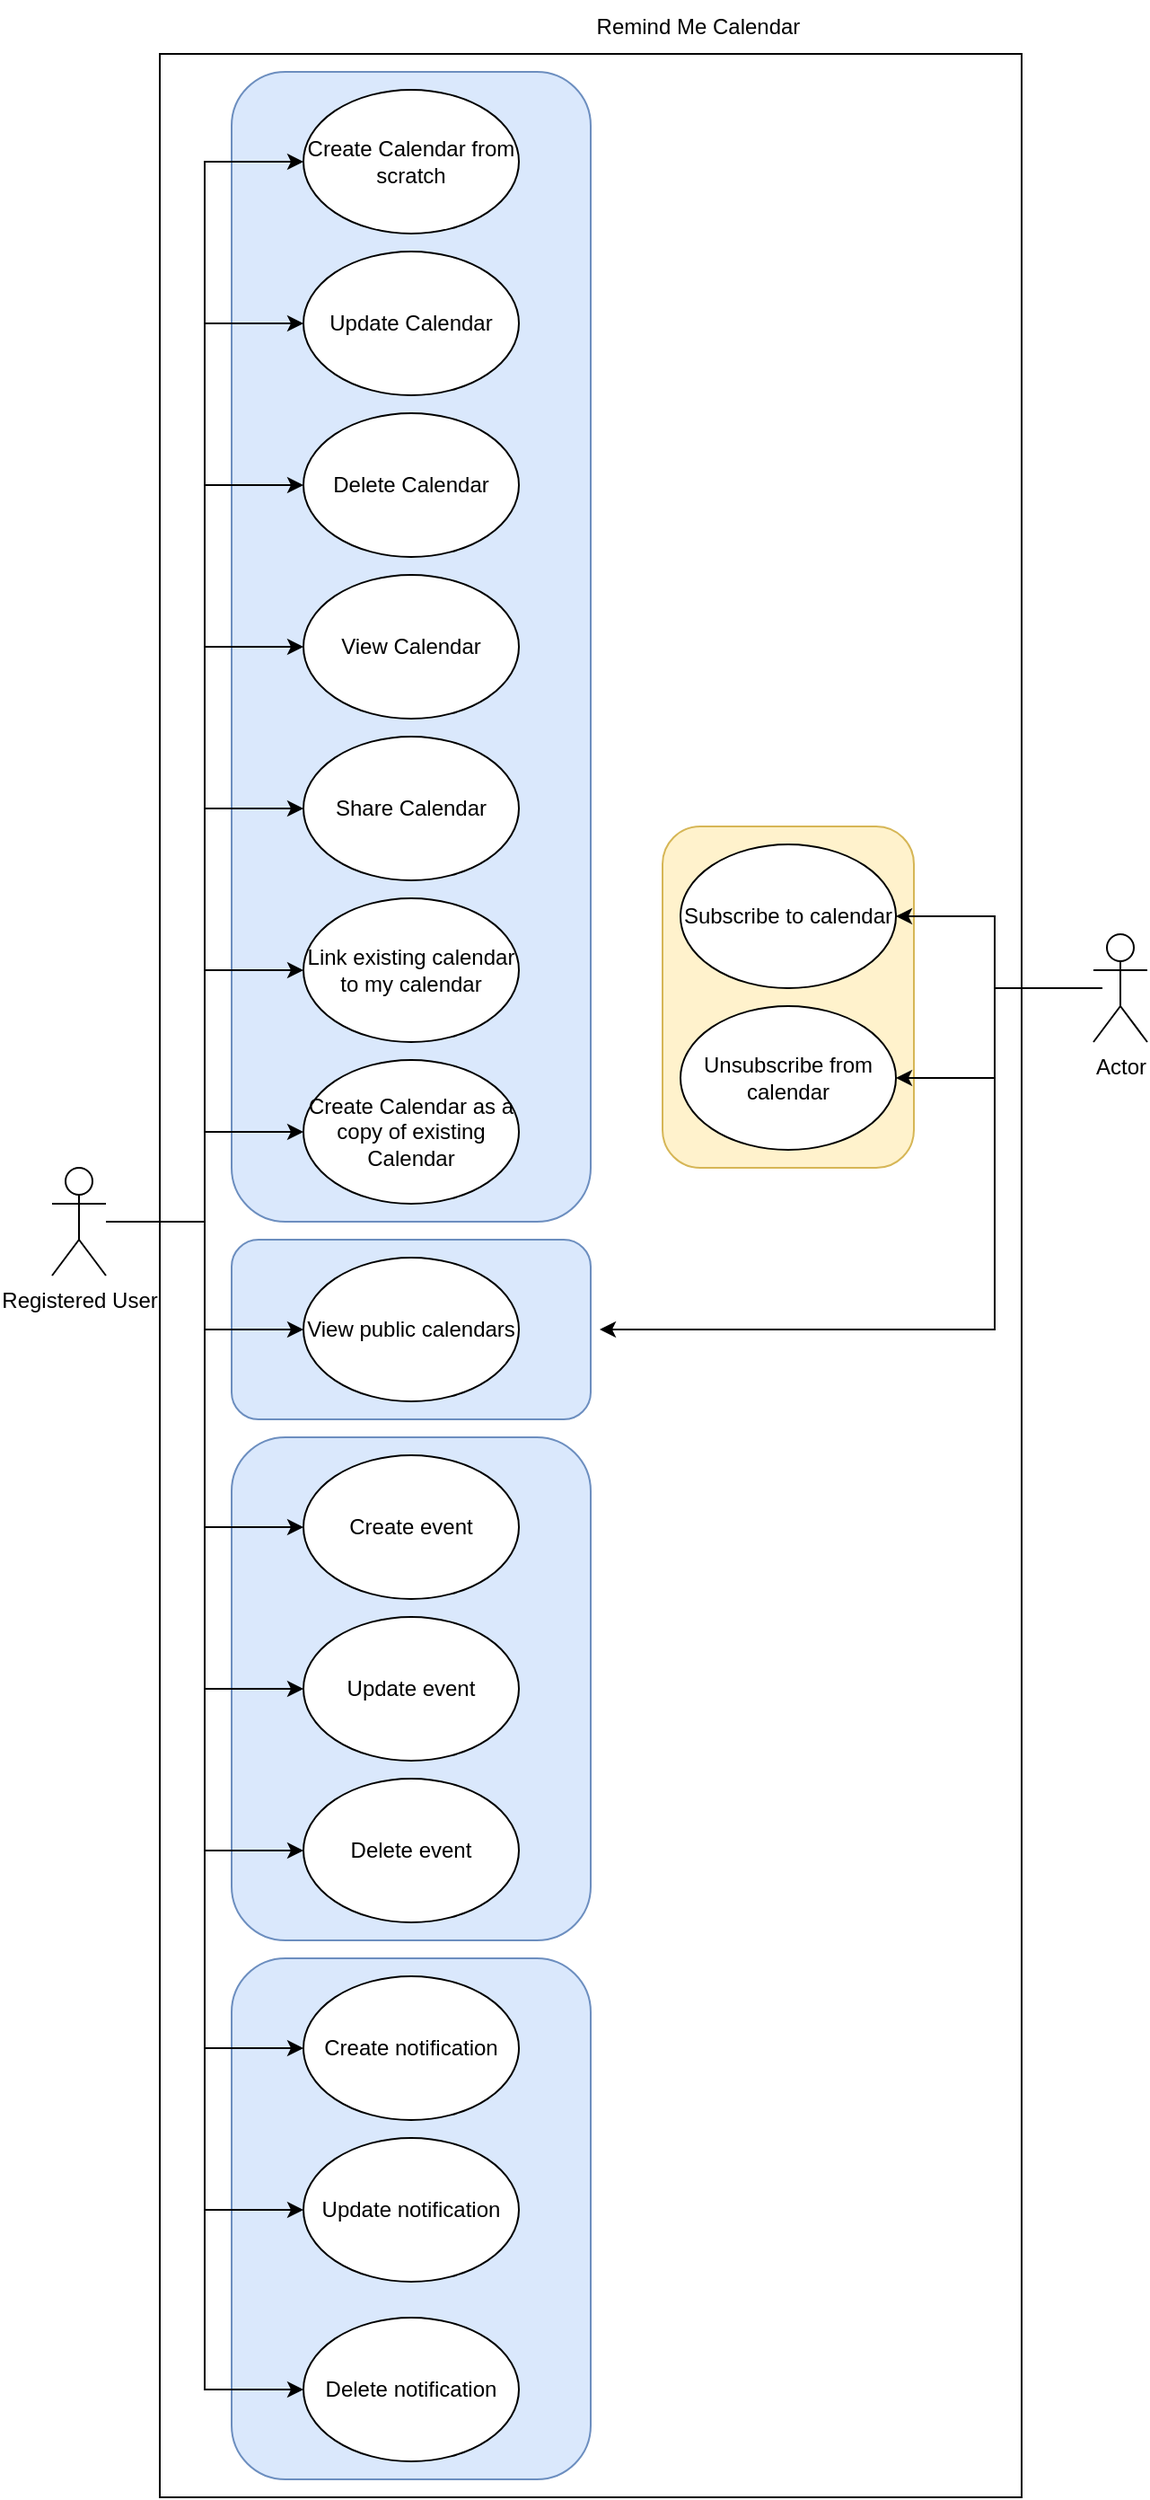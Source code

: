 <mxfile version="20.7.4" type="github">
  <diagram id="rSJqBxvcBPSL3Lh4VXUc" name="Page-2">
    <mxGraphModel dx="2765" dy="1400" grid="1" gridSize="10" guides="1" tooltips="1" connect="1" arrows="1" fold="1" page="1" pageScale="1" pageWidth="850" pageHeight="1100" math="0" shadow="0">
      <root>
        <mxCell id="0" />
        <mxCell id="1" parent="0" />
        <mxCell id="6eGLcS4XTHm3lah-e7F4-3" value="" style="rounded=0;whiteSpace=wrap;html=1;" parent="1" vertex="1">
          <mxGeometry x="200" y="70" width="480" height="1360" as="geometry" />
        </mxCell>
        <mxCell id="vfDe8AINpyvwEbKop3Sz-27" value="" style="rounded=1;whiteSpace=wrap;html=1;fillColor=#dae8fc;strokeColor=#6c8ebf;" vertex="1" parent="1">
          <mxGeometry x="240" y="730" width="200" height="100" as="geometry" />
        </mxCell>
        <mxCell id="vfDe8AINpyvwEbKop3Sz-25" value="" style="rounded=1;whiteSpace=wrap;html=1;fillColor=#fff2cc;strokeColor=#d6b656;" vertex="1" parent="1">
          <mxGeometry x="480" y="500" width="140" height="190" as="geometry" />
        </mxCell>
        <mxCell id="vfDe8AINpyvwEbKop3Sz-24" value="" style="rounded=1;whiteSpace=wrap;html=1;fillColor=#dae8fc;strokeColor=#6c8ebf;" vertex="1" parent="1">
          <mxGeometry x="240" y="1130" width="200" height="290" as="geometry" />
        </mxCell>
        <mxCell id="vfDe8AINpyvwEbKop3Sz-22" value="" style="rounded=1;whiteSpace=wrap;html=1;fillColor=#dae8fc;strokeColor=#6c8ebf;" vertex="1" parent="1">
          <mxGeometry x="240" y="840" width="200" height="280" as="geometry" />
        </mxCell>
        <mxCell id="vfDe8AINpyvwEbKop3Sz-21" value="" style="rounded=1;whiteSpace=wrap;html=1;fillColor=#dae8fc;strokeColor=#6c8ebf;" vertex="1" parent="1">
          <mxGeometry x="240" y="80" width="200" height="640" as="geometry" />
        </mxCell>
        <mxCell id="vfDe8AINpyvwEbKop3Sz-8" style="edgeStyle=orthogonalEdgeStyle;rounded=0;orthogonalLoop=1;jettySize=auto;html=1;entryX=0;entryY=0.5;entryDx=0;entryDy=0;" edge="1" parent="1" source="6eGLcS4XTHm3lah-e7F4-1" target="6eGLcS4XTHm3lah-e7F4-7">
          <mxGeometry relative="1" as="geometry" />
        </mxCell>
        <mxCell id="vfDe8AINpyvwEbKop3Sz-9" style="edgeStyle=orthogonalEdgeStyle;rounded=0;orthogonalLoop=1;jettySize=auto;html=1;entryX=0;entryY=0.5;entryDx=0;entryDy=0;" edge="1" parent="1" source="6eGLcS4XTHm3lah-e7F4-1" target="6eGLcS4XTHm3lah-e7F4-10">
          <mxGeometry relative="1" as="geometry" />
        </mxCell>
        <mxCell id="vfDe8AINpyvwEbKop3Sz-10" style="edgeStyle=orthogonalEdgeStyle;rounded=0;orthogonalLoop=1;jettySize=auto;html=1;entryX=0;entryY=0.5;entryDx=0;entryDy=0;" edge="1" parent="1" source="6eGLcS4XTHm3lah-e7F4-1" target="6eGLcS4XTHm3lah-e7F4-9">
          <mxGeometry relative="1" as="geometry" />
        </mxCell>
        <mxCell id="vfDe8AINpyvwEbKop3Sz-11" style="edgeStyle=orthogonalEdgeStyle;rounded=0;orthogonalLoop=1;jettySize=auto;html=1;entryX=0;entryY=0.5;entryDx=0;entryDy=0;" edge="1" parent="1" source="6eGLcS4XTHm3lah-e7F4-1" target="6eGLcS4XTHm3lah-e7F4-13">
          <mxGeometry relative="1" as="geometry" />
        </mxCell>
        <mxCell id="vfDe8AINpyvwEbKop3Sz-12" style="edgeStyle=orthogonalEdgeStyle;rounded=0;orthogonalLoop=1;jettySize=auto;html=1;entryX=0;entryY=0.5;entryDx=0;entryDy=0;" edge="1" parent="1" source="6eGLcS4XTHm3lah-e7F4-1" target="6eGLcS4XTHm3lah-e7F4-15">
          <mxGeometry relative="1" as="geometry" />
        </mxCell>
        <mxCell id="vfDe8AINpyvwEbKop3Sz-13" style="edgeStyle=orthogonalEdgeStyle;rounded=0;orthogonalLoop=1;jettySize=auto;html=1;entryX=0;entryY=0.5;entryDx=0;entryDy=0;" edge="1" parent="1" source="6eGLcS4XTHm3lah-e7F4-1" target="6eGLcS4XTHm3lah-e7F4-14">
          <mxGeometry relative="1" as="geometry" />
        </mxCell>
        <mxCell id="vfDe8AINpyvwEbKop3Sz-14" style="edgeStyle=orthogonalEdgeStyle;rounded=0;orthogonalLoop=1;jettySize=auto;html=1;entryX=0;entryY=0.5;entryDx=0;entryDy=0;" edge="1" parent="1" source="6eGLcS4XTHm3lah-e7F4-1" target="6eGLcS4XTHm3lah-e7F4-17">
          <mxGeometry relative="1" as="geometry" />
        </mxCell>
        <mxCell id="vfDe8AINpyvwEbKop3Sz-15" style="edgeStyle=orthogonalEdgeStyle;rounded=0;orthogonalLoop=1;jettySize=auto;html=1;entryX=0;entryY=0.5;entryDx=0;entryDy=0;" edge="1" parent="1" source="6eGLcS4XTHm3lah-e7F4-1" target="6eGLcS4XTHm3lah-e7F4-18">
          <mxGeometry relative="1" as="geometry" />
        </mxCell>
        <mxCell id="vfDe8AINpyvwEbKop3Sz-16" style="edgeStyle=orthogonalEdgeStyle;rounded=0;orthogonalLoop=1;jettySize=auto;html=1;entryX=0;entryY=0.5;entryDx=0;entryDy=0;" edge="1" parent="1" source="6eGLcS4XTHm3lah-e7F4-1" target="6eGLcS4XTHm3lah-e7F4-19">
          <mxGeometry relative="1" as="geometry" />
        </mxCell>
        <mxCell id="vfDe8AINpyvwEbKop3Sz-17" style="edgeStyle=orthogonalEdgeStyle;rounded=0;orthogonalLoop=1;jettySize=auto;html=1;entryX=0;entryY=0.5;entryDx=0;entryDy=0;" edge="1" parent="1" source="6eGLcS4XTHm3lah-e7F4-1" target="6eGLcS4XTHm3lah-e7F4-8">
          <mxGeometry relative="1" as="geometry" />
        </mxCell>
        <mxCell id="vfDe8AINpyvwEbKop3Sz-18" style="edgeStyle=orthogonalEdgeStyle;rounded=0;orthogonalLoop=1;jettySize=auto;html=1;entryX=0;entryY=0.5;entryDx=0;entryDy=0;" edge="1" parent="1" source="6eGLcS4XTHm3lah-e7F4-1" target="6eGLcS4XTHm3lah-e7F4-6">
          <mxGeometry relative="1" as="geometry" />
        </mxCell>
        <mxCell id="vfDe8AINpyvwEbKop3Sz-19" style="edgeStyle=orthogonalEdgeStyle;rounded=0;orthogonalLoop=1;jettySize=auto;html=1;entryX=0;entryY=0.5;entryDx=0;entryDy=0;" edge="1" parent="1" source="6eGLcS4XTHm3lah-e7F4-1" target="6eGLcS4XTHm3lah-e7F4-21">
          <mxGeometry relative="1" as="geometry" />
        </mxCell>
        <mxCell id="vfDe8AINpyvwEbKop3Sz-20" style="edgeStyle=orthogonalEdgeStyle;rounded=0;orthogonalLoop=1;jettySize=auto;html=1;entryX=0;entryY=0.5;entryDx=0;entryDy=0;" edge="1" parent="1" source="6eGLcS4XTHm3lah-e7F4-1" target="6eGLcS4XTHm3lah-e7F4-22">
          <mxGeometry relative="1" as="geometry" />
        </mxCell>
        <mxCell id="vfDe8AINpyvwEbKop3Sz-28" style="edgeStyle=orthogonalEdgeStyle;rounded=0;orthogonalLoop=1;jettySize=auto;html=1;" edge="1" parent="1" source="6eGLcS4XTHm3lah-e7F4-1" target="vfDe8AINpyvwEbKop3Sz-26">
          <mxGeometry relative="1" as="geometry" />
        </mxCell>
        <mxCell id="6eGLcS4XTHm3lah-e7F4-1" value="Registered User" style="shape=umlActor;verticalLabelPosition=bottom;verticalAlign=top;html=1;outlineConnect=0;" parent="1" vertex="1">
          <mxGeometry x="140" y="690" width="30" height="60" as="geometry" />
        </mxCell>
        <mxCell id="6eGLcS4XTHm3lah-e7F4-4" value="Remind Me Calendar" style="text;html=1;strokeColor=none;fillColor=none;align=center;verticalAlign=middle;whiteSpace=wrap;rounded=0;" parent="1" vertex="1">
          <mxGeometry x="440" y="40" width="120" height="30" as="geometry" />
        </mxCell>
        <mxCell id="6eGLcS4XTHm3lah-e7F4-6" value="Create Calendar from scratch" style="ellipse;whiteSpace=wrap;html=1;" parent="1" vertex="1">
          <mxGeometry x="280" y="90" width="120" height="80" as="geometry" />
        </mxCell>
        <mxCell id="6eGLcS4XTHm3lah-e7F4-7" value="Update Calendar" style="ellipse;whiteSpace=wrap;html=1;" parent="1" vertex="1">
          <mxGeometry x="280" y="180" width="120" height="80" as="geometry" />
        </mxCell>
        <mxCell id="6eGLcS4XTHm3lah-e7F4-8" value="Create notification" style="ellipse;whiteSpace=wrap;html=1;" parent="1" vertex="1">
          <mxGeometry x="280" y="1140" width="120" height="80" as="geometry" />
        </mxCell>
        <mxCell id="6eGLcS4XTHm3lah-e7F4-9" value="View Calendar" style="ellipse;whiteSpace=wrap;html=1;" parent="1" vertex="1">
          <mxGeometry x="280" y="360" width="120" height="80" as="geometry" />
        </mxCell>
        <mxCell id="6eGLcS4XTHm3lah-e7F4-10" value="Delete Calendar" style="ellipse;whiteSpace=wrap;html=1;" parent="1" vertex="1">
          <mxGeometry x="280" y="270" width="120" height="80" as="geometry" />
        </mxCell>
        <mxCell id="6eGLcS4XTHm3lah-e7F4-13" value="Share Calendar" style="ellipse;whiteSpace=wrap;html=1;" parent="1" vertex="1">
          <mxGeometry x="280" y="450" width="120" height="80" as="geometry" />
        </mxCell>
        <mxCell id="6eGLcS4XTHm3lah-e7F4-14" value="Create Calendar as a copy of existing Calendar" style="ellipse;whiteSpace=wrap;html=1;" parent="1" vertex="1">
          <mxGeometry x="280" y="630" width="120" height="80" as="geometry" />
        </mxCell>
        <mxCell id="6eGLcS4XTHm3lah-e7F4-15" value="Link existing calendar to my calendar" style="ellipse;whiteSpace=wrap;html=1;" parent="1" vertex="1">
          <mxGeometry x="280" y="540" width="120" height="80" as="geometry" />
        </mxCell>
        <mxCell id="6eGLcS4XTHm3lah-e7F4-17" value="Create event" style="ellipse;whiteSpace=wrap;html=1;" parent="1" vertex="1">
          <mxGeometry x="280" y="850" width="120" height="80" as="geometry" />
        </mxCell>
        <mxCell id="6eGLcS4XTHm3lah-e7F4-18" value="Update event" style="ellipse;whiteSpace=wrap;html=1;" parent="1" vertex="1">
          <mxGeometry x="280" y="940" width="120" height="80" as="geometry" />
        </mxCell>
        <mxCell id="6eGLcS4XTHm3lah-e7F4-19" value="Delete event" style="ellipse;whiteSpace=wrap;html=1;" parent="1" vertex="1">
          <mxGeometry x="280" y="1030" width="120" height="80" as="geometry" />
        </mxCell>
        <mxCell id="6eGLcS4XTHm3lah-e7F4-21" value="Update notification" style="ellipse;whiteSpace=wrap;html=1;" parent="1" vertex="1">
          <mxGeometry x="280" y="1230" width="120" height="80" as="geometry" />
        </mxCell>
        <mxCell id="6eGLcS4XTHm3lah-e7F4-22" value="Delete notification" style="ellipse;whiteSpace=wrap;html=1;" parent="1" vertex="1">
          <mxGeometry x="280" y="1330" width="120" height="80" as="geometry" />
        </mxCell>
        <mxCell id="vfDe8AINpyvwEbKop3Sz-4" style="edgeStyle=orthogonalEdgeStyle;rounded=0;orthogonalLoop=1;jettySize=auto;html=1;" edge="1" parent="1" source="vfDe8AINpyvwEbKop3Sz-1" target="vfDe8AINpyvwEbKop3Sz-2">
          <mxGeometry relative="1" as="geometry" />
        </mxCell>
        <mxCell id="vfDe8AINpyvwEbKop3Sz-5" style="edgeStyle=orthogonalEdgeStyle;rounded=0;orthogonalLoop=1;jettySize=auto;html=1;" edge="1" parent="1" source="vfDe8AINpyvwEbKop3Sz-1" target="vfDe8AINpyvwEbKop3Sz-3">
          <mxGeometry relative="1" as="geometry" />
        </mxCell>
        <mxCell id="vfDe8AINpyvwEbKop3Sz-30" style="edgeStyle=orthogonalEdgeStyle;rounded=0;orthogonalLoop=1;jettySize=auto;html=1;entryX=1;entryY=0.5;entryDx=0;entryDy=0;" edge="1" parent="1">
          <mxGeometry relative="1" as="geometry">
            <mxPoint x="725" y="590" as="sourcePoint" />
            <mxPoint x="445" y="780" as="targetPoint" />
            <Array as="points">
              <mxPoint x="665" y="590" />
              <mxPoint x="665" y="780" />
            </Array>
          </mxGeometry>
        </mxCell>
        <mxCell id="vfDe8AINpyvwEbKop3Sz-1" value="Actor" style="shape=umlActor;verticalLabelPosition=bottom;verticalAlign=top;html=1;outlineConnect=0;" vertex="1" parent="1">
          <mxGeometry x="720" y="560" width="30" height="60" as="geometry" />
        </mxCell>
        <mxCell id="vfDe8AINpyvwEbKop3Sz-2" value="Subscribe to calendar" style="ellipse;whiteSpace=wrap;html=1;" vertex="1" parent="1">
          <mxGeometry x="490" y="510" width="120" height="80" as="geometry" />
        </mxCell>
        <mxCell id="vfDe8AINpyvwEbKop3Sz-3" value="Unsubscribe from calendar" style="ellipse;whiteSpace=wrap;html=1;" vertex="1" parent="1">
          <mxGeometry x="490" y="600" width="120" height="80" as="geometry" />
        </mxCell>
        <mxCell id="vfDe8AINpyvwEbKop3Sz-26" value="View public calendars" style="ellipse;whiteSpace=wrap;html=1;" vertex="1" parent="1">
          <mxGeometry x="280" y="740" width="120" height="80" as="geometry" />
        </mxCell>
      </root>
    </mxGraphModel>
  </diagram>
</mxfile>
